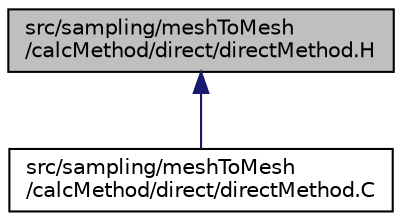 digraph "src/sampling/meshToMesh/calcMethod/direct/directMethod.H"
{
  bgcolor="transparent";
  edge [fontname="Helvetica",fontsize="10",labelfontname="Helvetica",labelfontsize="10"];
  node [fontname="Helvetica",fontsize="10",shape=record];
  Node1 [label="src/sampling/meshToMesh\l/calcMethod/direct/directMethod.H",height=0.2,width=0.4,color="black", fillcolor="grey75", style="filled", fontcolor="black"];
  Node1 -> Node2 [dir="back",color="midnightblue",fontsize="10",style="solid",fontname="Helvetica"];
  Node2 [label="src/sampling/meshToMesh\l/calcMethod/direct/directMethod.C",height=0.2,width=0.4,color="black",URL="$a09882.html"];
}
